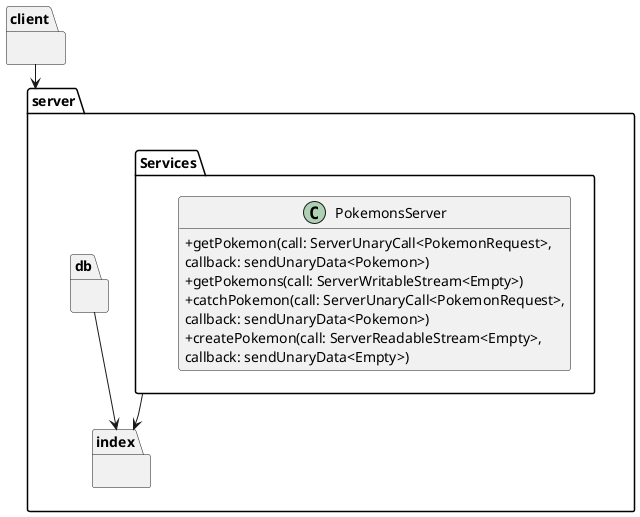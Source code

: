 @startuml Anwendungskern
!pragma useNewPackage
skinparam classAttributeIconSize 0
skinparam componentStyle uml2

package server{
 package Services{
    class PokemonsServer{
      + getPokemon(call: ServerUnaryCall<PokemonRequest>,
        callback: sendUnaryData<Pokemon>)
      + getPokemons(call: ServerWritableStream<Empty>)
      + catchPokemon(call: ServerUnaryCall<PokemonRequest>,
        callback: sendUnaryData<Pokemon>)
      + createPokemon(call: ServerReadableStream<Empty>,
        callback: sendUnaryData<Empty>)
    }
 }

package db {}
package index {}

db --> index
Services --> index

}

package client{}

client --> server

hide empty members
@enduml
